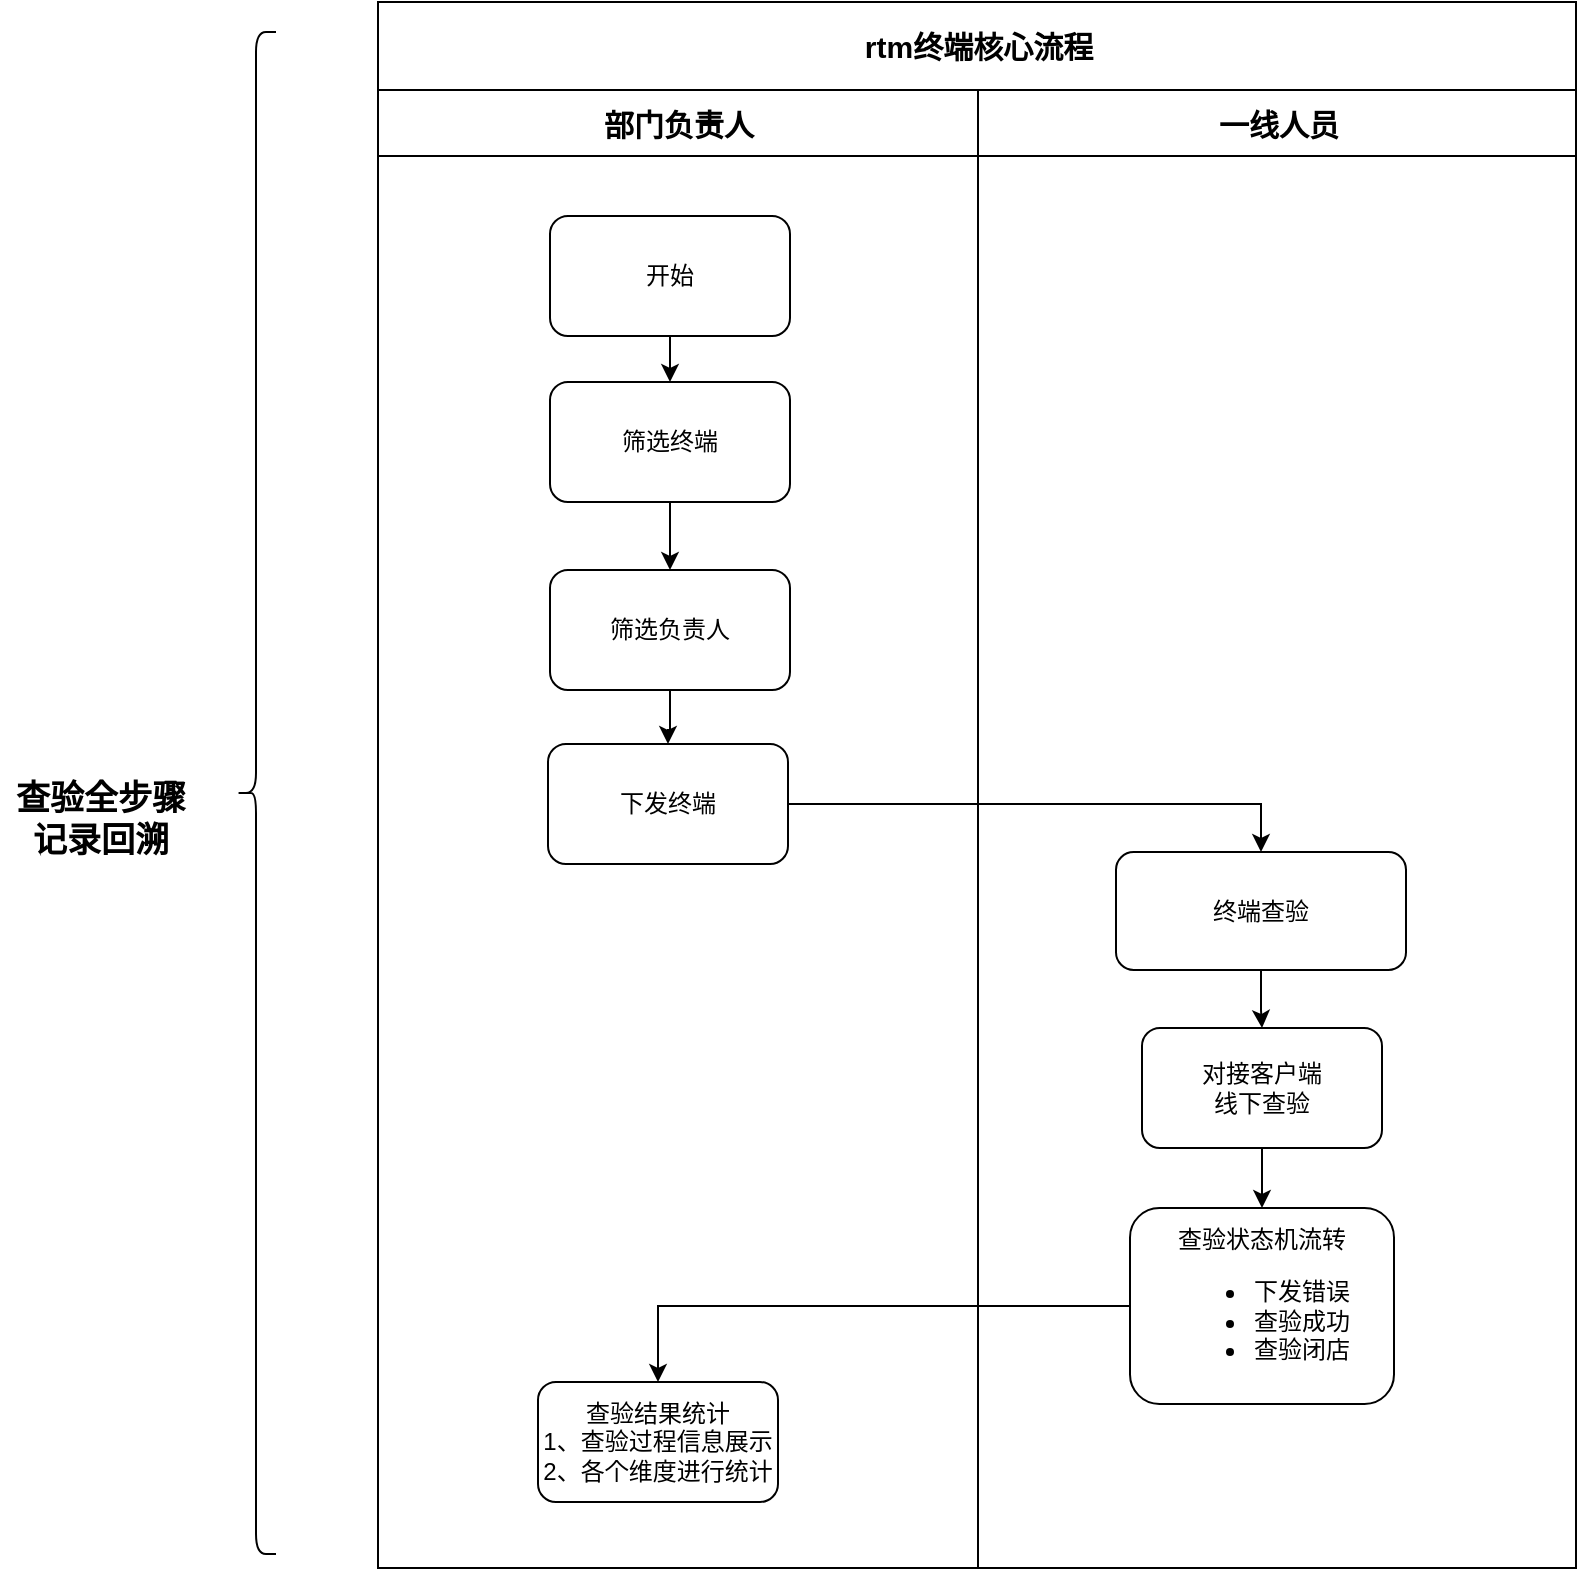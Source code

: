 <mxfile version="26.0.4">
  <diagram name="第 1 页" id="xRrCS5QztE6Z08vACNaN">
    <mxGraphModel dx="1270" dy="790" grid="0" gridSize="10" guides="0" tooltips="1" connect="1" arrows="1" fold="1" page="1" pageScale="1" pageWidth="3300" pageHeight="2339" background="none" math="0" shadow="0">
      <root>
        <mxCell id="0" />
        <mxCell id="1" parent="0" />
        <mxCell id="eiGT6yipun40KPxp0-vt-19" value="&lt;font style=&quot;font-size: 15px;&quot;&gt;rtm终端核心流程&lt;/font&gt;" style="swimlane;childLayout=stackLayout;resizeParent=1;resizeParentMax=0;startSize=44;html=1;" parent="1" vertex="1">
          <mxGeometry x="1605" y="506" width="599" height="783" as="geometry" />
        </mxCell>
        <mxCell id="eiGT6yipun40KPxp0-vt-20" value="&lt;font style=&quot;font-size: 15px;&quot;&gt;部门负责人&lt;/font&gt;" style="swimlane;startSize=33;html=1;" parent="eiGT6yipun40KPxp0-vt-19" vertex="1">
          <mxGeometry y="44" width="300" height="739" as="geometry" />
        </mxCell>
        <mxCell id="mLsIRPu0JwRJU4ILVOb_-4" value="" style="edgeStyle=orthogonalEdgeStyle;rounded=0;orthogonalLoop=1;jettySize=auto;html=1;" parent="eiGT6yipun40KPxp0-vt-20" source="eiGT6yipun40KPxp0-vt-1" target="mLsIRPu0JwRJU4ILVOb_-3" edge="1">
          <mxGeometry relative="1" as="geometry" />
        </mxCell>
        <mxCell id="eiGT6yipun40KPxp0-vt-1" value="开始" style="rounded=1;whiteSpace=wrap;html=1;points=[[0,0,0,0,0],[0,0.25,0,0,0],[0,0.5,0,0,0],[0,0.75,0,0,0],[0,1,0,0,0],[0.25,0,0,0,0],[0.25,1,0,0,0],[0.5,0,0,0,0],[0.5,1,0,0,0],[0.75,0,0,0,0],[0.75,1,0,0,0],[1,0,0,0,0],[1,0.25,0,0,0],[1,0.5,0,0,0],[1,0.75,0,0,0],[1,1,0,0,0]];" parent="eiGT6yipun40KPxp0-vt-20" vertex="1">
          <mxGeometry x="86.0" y="63" width="120" height="60" as="geometry" />
        </mxCell>
        <mxCell id="eiGT6yipun40KPxp0-vt-3" value="查验结果统计&lt;div&gt;1、查验过程信息展示&lt;/div&gt;&lt;div&gt;2、各个维度进行统计&lt;/div&gt;" style="rounded=1;whiteSpace=wrap;html=1;" parent="eiGT6yipun40KPxp0-vt-20" vertex="1">
          <mxGeometry x="80" y="646" width="120" height="60" as="geometry" />
        </mxCell>
        <mxCell id="mLsIRPu0JwRJU4ILVOb_-8" value="" style="edgeStyle=orthogonalEdgeStyle;rounded=0;orthogonalLoop=1;jettySize=auto;html=1;" parent="eiGT6yipun40KPxp0-vt-20" source="mLsIRPu0JwRJU4ILVOb_-3" target="mLsIRPu0JwRJU4ILVOb_-7" edge="1">
          <mxGeometry relative="1" as="geometry" />
        </mxCell>
        <mxCell id="mLsIRPu0JwRJU4ILVOb_-3" value="筛选终端" style="whiteSpace=wrap;html=1;rounded=1;" parent="eiGT6yipun40KPxp0-vt-20" vertex="1">
          <mxGeometry x="86.0" y="146" width="120" height="60" as="geometry" />
        </mxCell>
        <mxCell id="mLsIRPu0JwRJU4ILVOb_-10" value="" style="edgeStyle=orthogonalEdgeStyle;rounded=0;orthogonalLoop=1;jettySize=auto;html=1;" parent="eiGT6yipun40KPxp0-vt-20" source="mLsIRPu0JwRJU4ILVOb_-7" target="mLsIRPu0JwRJU4ILVOb_-9" edge="1">
          <mxGeometry relative="1" as="geometry" />
        </mxCell>
        <mxCell id="mLsIRPu0JwRJU4ILVOb_-7" value="筛选负责人" style="whiteSpace=wrap;html=1;rounded=1;" parent="eiGT6yipun40KPxp0-vt-20" vertex="1">
          <mxGeometry x="86.0" y="240" width="120" height="60" as="geometry" />
        </mxCell>
        <mxCell id="mLsIRPu0JwRJU4ILVOb_-9" value="下发终端" style="whiteSpace=wrap;html=1;rounded=1;" parent="eiGT6yipun40KPxp0-vt-20" vertex="1">
          <mxGeometry x="85.0" y="327" width="120" height="60" as="geometry" />
        </mxCell>
        <mxCell id="mLsIRPu0JwRJU4ILVOb_-11" style="edgeStyle=orthogonalEdgeStyle;rounded=0;orthogonalLoop=1;jettySize=auto;html=1;entryX=0.5;entryY=0;entryDx=0;entryDy=0;" parent="eiGT6yipun40KPxp0-vt-19" source="mLsIRPu0JwRJU4ILVOb_-9" target="eiGT6yipun40KPxp0-vt-2" edge="1">
          <mxGeometry relative="1" as="geometry" />
        </mxCell>
        <mxCell id="eiGT6yipun40KPxp0-vt-21" value="&lt;font style=&quot;font-size: 15px;&quot;&gt;一线人员&lt;/font&gt;" style="swimlane;startSize=33;html=1;" parent="eiGT6yipun40KPxp0-vt-19" vertex="1">
          <mxGeometry x="300" y="44" width="299" height="739" as="geometry">
            <mxRectangle x="120" y="20" width="32" height="460" as="alternateBounds" />
          </mxGeometry>
        </mxCell>
        <mxCell id="mLsIRPu0JwRJU4ILVOb_-13" value="" style="edgeStyle=orthogonalEdgeStyle;rounded=0;orthogonalLoop=1;jettySize=auto;html=1;" parent="eiGT6yipun40KPxp0-vt-21" source="eiGT6yipun40KPxp0-vt-2" target="mLsIRPu0JwRJU4ILVOb_-12" edge="1">
          <mxGeometry relative="1" as="geometry" />
        </mxCell>
        <mxCell id="eiGT6yipun40KPxp0-vt-2" value="终端查验" style="rounded=1;whiteSpace=wrap;html=1;" parent="eiGT6yipun40KPxp0-vt-21" vertex="1">
          <mxGeometry x="69" y="381" width="145" height="59" as="geometry" />
        </mxCell>
        <mxCell id="mLsIRPu0JwRJU4ILVOb_-15" value="" style="edgeStyle=orthogonalEdgeStyle;rounded=0;orthogonalLoop=1;jettySize=auto;html=1;" parent="eiGT6yipun40KPxp0-vt-21" source="mLsIRPu0JwRJU4ILVOb_-12" target="mLsIRPu0JwRJU4ILVOb_-14" edge="1">
          <mxGeometry relative="1" as="geometry" />
        </mxCell>
        <mxCell id="mLsIRPu0JwRJU4ILVOb_-12" value="对接客户端&lt;div&gt;线下查验&lt;/div&gt;" style="whiteSpace=wrap;html=1;rounded=1;" parent="eiGT6yipun40KPxp0-vt-21" vertex="1">
          <mxGeometry x="82" y="469" width="120" height="60" as="geometry" />
        </mxCell>
        <mxCell id="mLsIRPu0JwRJU4ILVOb_-14" value="查验状态机流转&lt;div&gt;&lt;ul&gt;&lt;li&gt;下发错误&lt;/li&gt;&lt;li&gt;查验成功&lt;/li&gt;&lt;li&gt;查验闭店&lt;/li&gt;&lt;/ul&gt;&lt;/div&gt;" style="whiteSpace=wrap;html=1;rounded=1;" parent="eiGT6yipun40KPxp0-vt-21" vertex="1">
          <mxGeometry x="76" y="559" width="132" height="98" as="geometry" />
        </mxCell>
        <mxCell id="mLsIRPu0JwRJU4ILVOb_-16" style="edgeStyle=orthogonalEdgeStyle;rounded=0;orthogonalLoop=1;jettySize=auto;html=1;exitX=0;exitY=0.5;exitDx=0;exitDy=0;entryX=0.5;entryY=0;entryDx=0;entryDy=0;" parent="eiGT6yipun40KPxp0-vt-19" source="mLsIRPu0JwRJU4ILVOb_-14" target="eiGT6yipun40KPxp0-vt-3" edge="1">
          <mxGeometry relative="1" as="geometry" />
        </mxCell>
        <mxCell id="eiGT6yipun40KPxp0-vt-25" value="" style="shape=curlyBracket;whiteSpace=wrap;html=1;rounded=1;labelPosition=left;verticalLabelPosition=middle;align=right;verticalAlign=middle;" parent="1" vertex="1">
          <mxGeometry x="1534" y="521" width="20" height="761" as="geometry" />
        </mxCell>
        <mxCell id="eiGT6yipun40KPxp0-vt-27" value="&lt;b&gt;&lt;font style=&quot;font-size: 17px;&quot;&gt;查验全步骤记录回溯&lt;/font&gt;&lt;/b&gt;" style="text;html=1;align=center;verticalAlign=middle;whiteSpace=wrap;rounded=0;" parent="1" vertex="1">
          <mxGeometry x="1416" y="887" width="101" height="56" as="geometry" />
        </mxCell>
      </root>
    </mxGraphModel>
  </diagram>
</mxfile>
